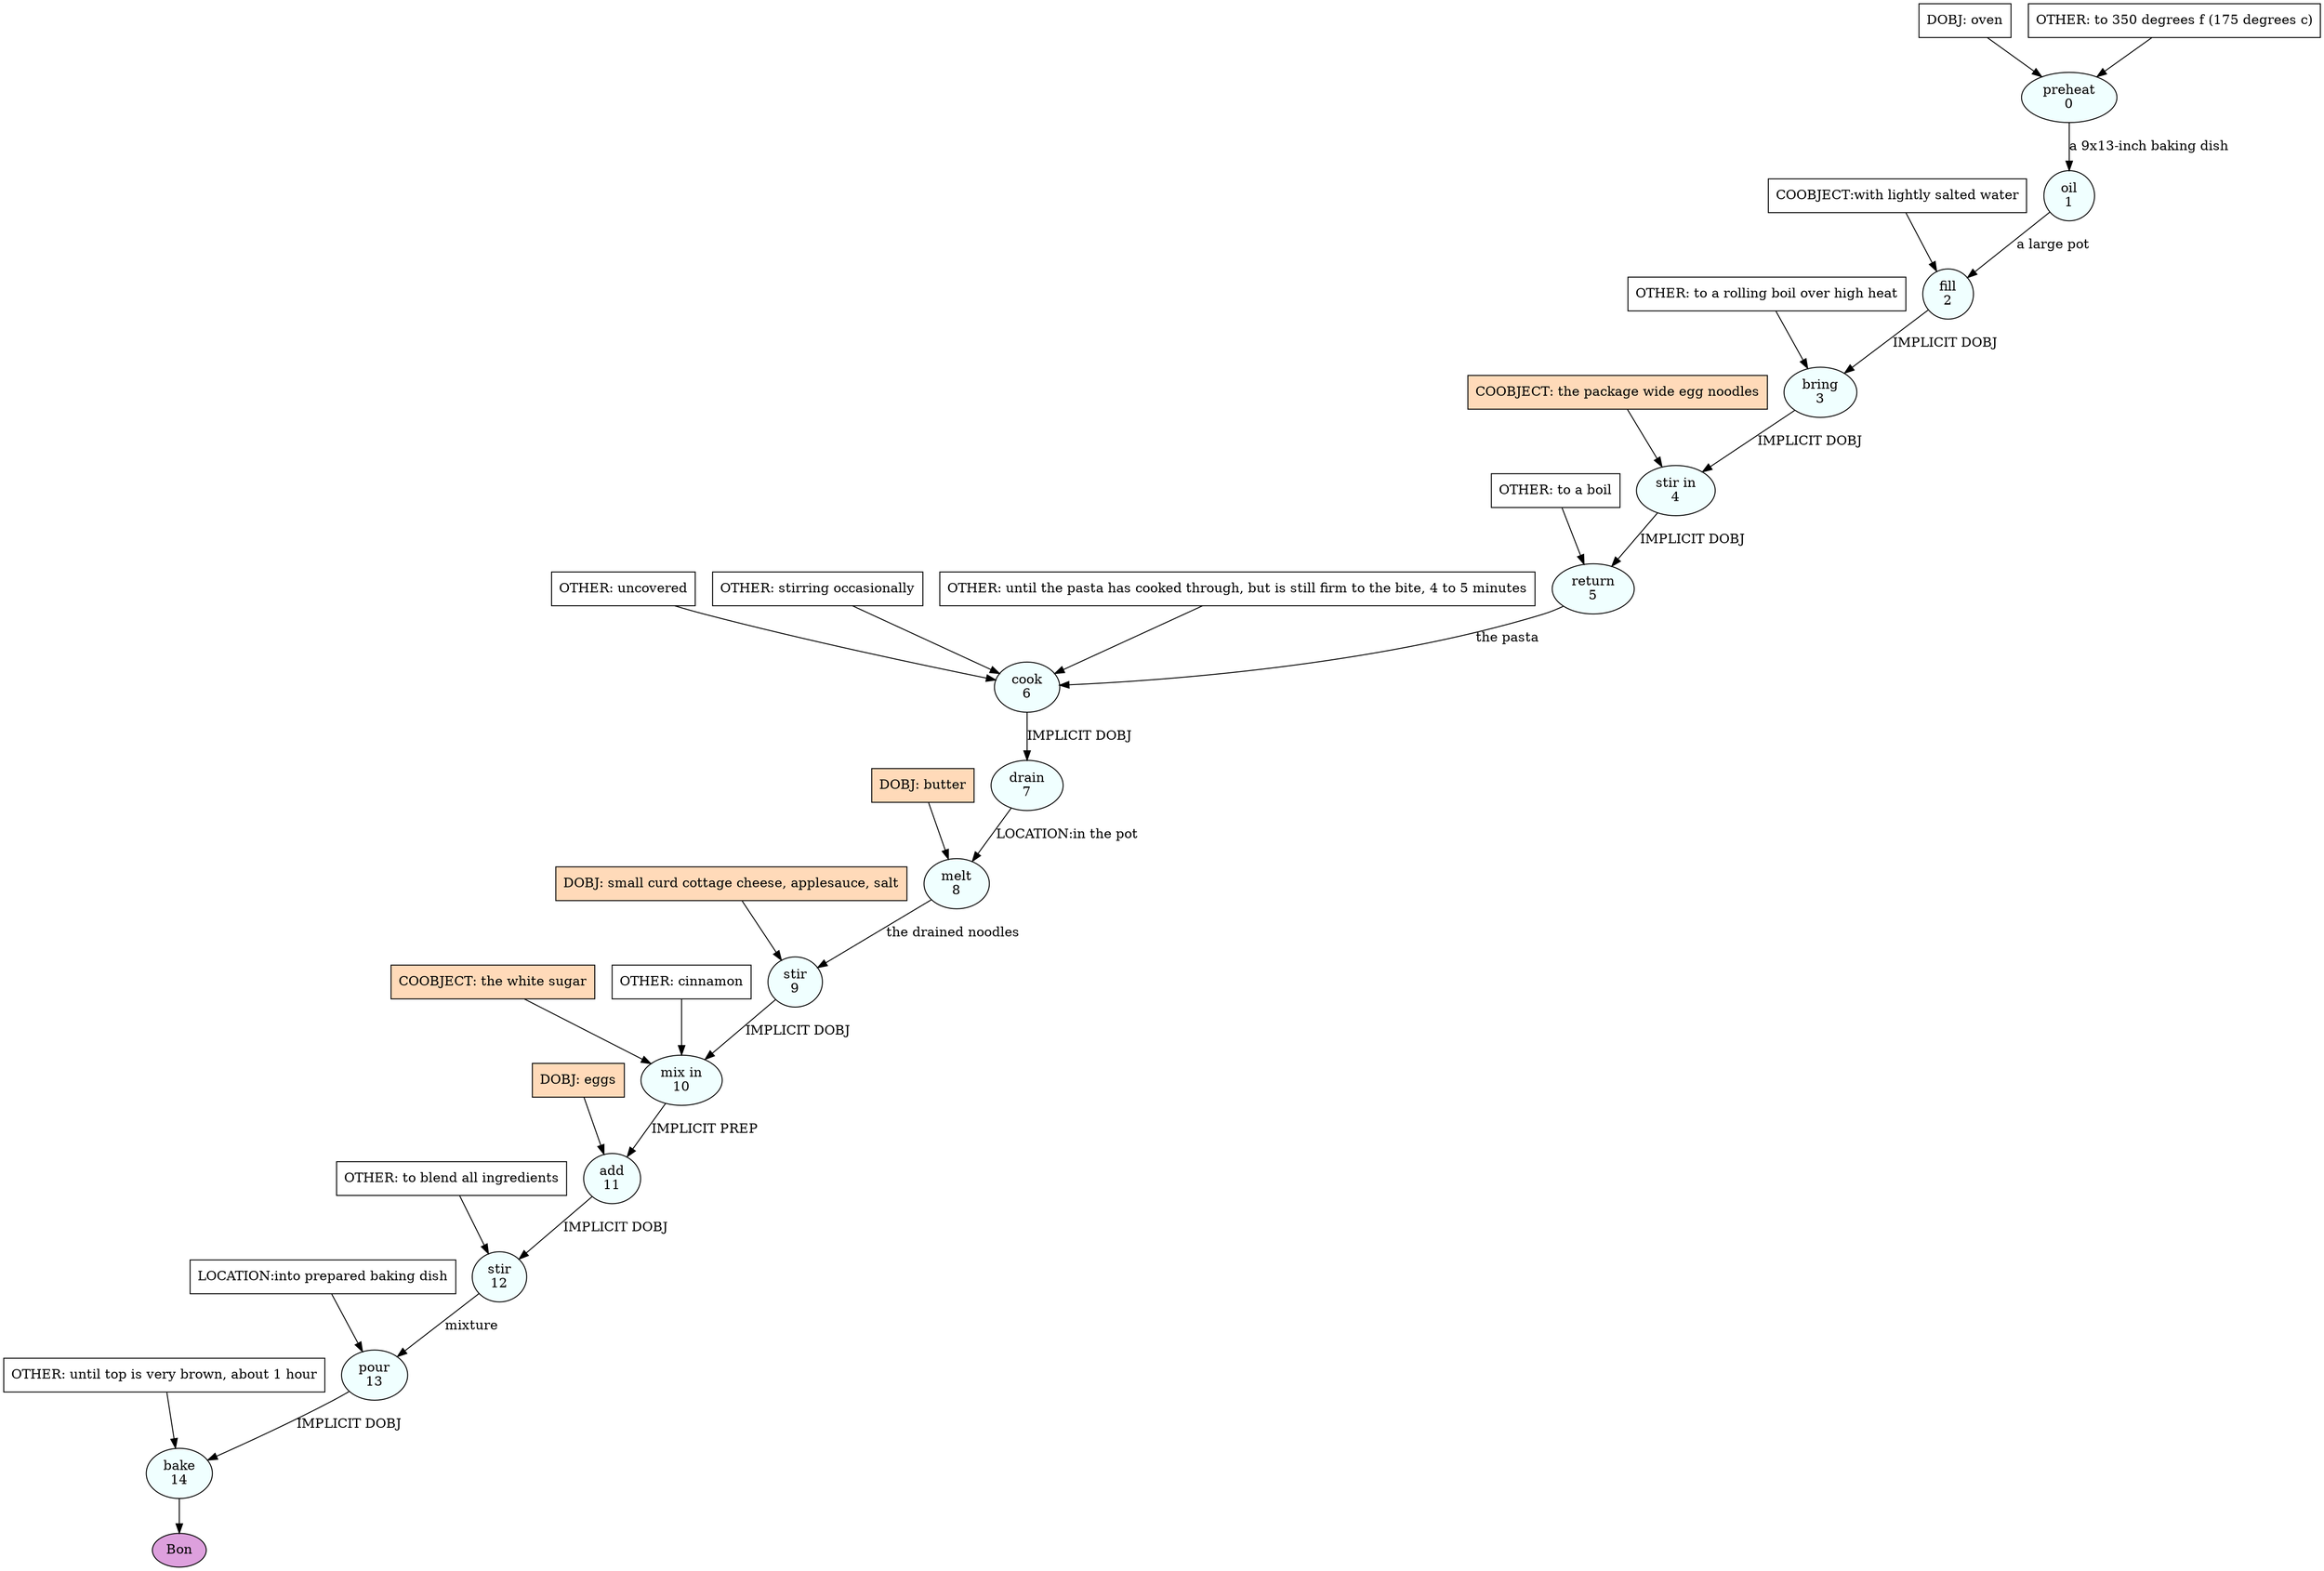 digraph recipe {
E0[label="preheat
0", shape=oval, style=filled, fillcolor=azure]
E1[label="oil
1", shape=oval, style=filled, fillcolor=azure]
E2[label="fill
2", shape=oval, style=filled, fillcolor=azure]
E3[label="bring
3", shape=oval, style=filled, fillcolor=azure]
E4[label="stir in
4", shape=oval, style=filled, fillcolor=azure]
E5[label="return
5", shape=oval, style=filled, fillcolor=azure]
E6[label="cook
6", shape=oval, style=filled, fillcolor=azure]
E7[label="drain
7", shape=oval, style=filled, fillcolor=azure]
E8[label="melt
8", shape=oval, style=filled, fillcolor=azure]
E9[label="stir
9", shape=oval, style=filled, fillcolor=azure]
E10[label="mix in
10", shape=oval, style=filled, fillcolor=azure]
E11[label="add
11", shape=oval, style=filled, fillcolor=azure]
E12[label="stir
12", shape=oval, style=filled, fillcolor=azure]
E13[label="pour
13", shape=oval, style=filled, fillcolor=azure]
E14[label="bake
14", shape=oval, style=filled, fillcolor=azure]
D0[label="DOBJ: oven", shape=box, style=filled, fillcolor=white]
D0 -> E0
O0_0[label="OTHER: to 350 degrees f (175 degrees c)", shape=box, style=filled, fillcolor=white]
O0_0 -> E0
E0 -> E1 [label="a 9x13-inch baking dish"]
E1 -> E2 [label="a large pot"]
P2_0_0[label="COOBJECT:with lightly salted water", shape=box, style=filled, fillcolor=white]
P2_0_0 -> E2
E2 -> E3 [label="IMPLICIT DOBJ"]
O3_0_0[label="OTHER: to a rolling boil over high heat", shape=box, style=filled, fillcolor=white]
O3_0_0 -> E3
E3 -> E4 [label="IMPLICIT DOBJ"]
P4_0_ing[label="COOBJECT: the package wide egg noodles", shape=box, style=filled, fillcolor=peachpuff]
P4_0_ing -> E4
E4 -> E5 [label="IMPLICIT DOBJ"]
O5_0_0[label="OTHER: to a boil", shape=box, style=filled, fillcolor=white]
O5_0_0 -> E5
E5 -> E6 [label="the pasta"]
O6_0_0[label="OTHER: uncovered", shape=box, style=filled, fillcolor=white]
O6_0_0 -> E6
O6_1_0[label="OTHER: stirring occasionally", shape=box, style=filled, fillcolor=white]
O6_1_0 -> E6
O6_2_0[label="OTHER: until the pasta has cooked through, but is still firm to the bite, 4 to 5 minutes", shape=box, style=filled, fillcolor=white]
O6_2_0 -> E6
E6 -> E7 [label="IMPLICIT DOBJ"]
D8_ing[label="DOBJ: butter", shape=box, style=filled, fillcolor=peachpuff]
D8_ing -> E8
E7 -> E8 [label="LOCATION:in the pot"]
D9_ing[label="DOBJ: small curd cottage cheese, applesauce, salt", shape=box, style=filled, fillcolor=peachpuff]
D9_ing -> E9
E8 -> E9 [label="the drained noodles"]
E9 -> E10 [label="IMPLICIT DOBJ"]
P10_0_ing[label="COOBJECT: the white sugar", shape=box, style=filled, fillcolor=peachpuff]
P10_0_ing -> E10
O10_0_0[label="OTHER: cinnamon", shape=box, style=filled, fillcolor=white]
O10_0_0 -> E10
D11_ing[label="DOBJ: eggs", shape=box, style=filled, fillcolor=peachpuff]
D11_ing -> E11
E10 -> E11 [label="IMPLICIT PREP"]
E11 -> E12 [label="IMPLICIT DOBJ"]
O12_0_0[label="OTHER: to blend all ingredients", shape=box, style=filled, fillcolor=white]
O12_0_0 -> E12
E12 -> E13 [label="mixture"]
P13_0_0[label="LOCATION:into prepared baking dish", shape=box, style=filled, fillcolor=white]
P13_0_0 -> E13
E13 -> E14 [label="IMPLICIT DOBJ"]
O14_0_0[label="OTHER: until top is very brown, about 1 hour", shape=box, style=filled, fillcolor=white]
O14_0_0 -> E14
EOR[label="Bon", shape=oval, style=filled, fillcolor=plum]
E14 -> EOR
}
